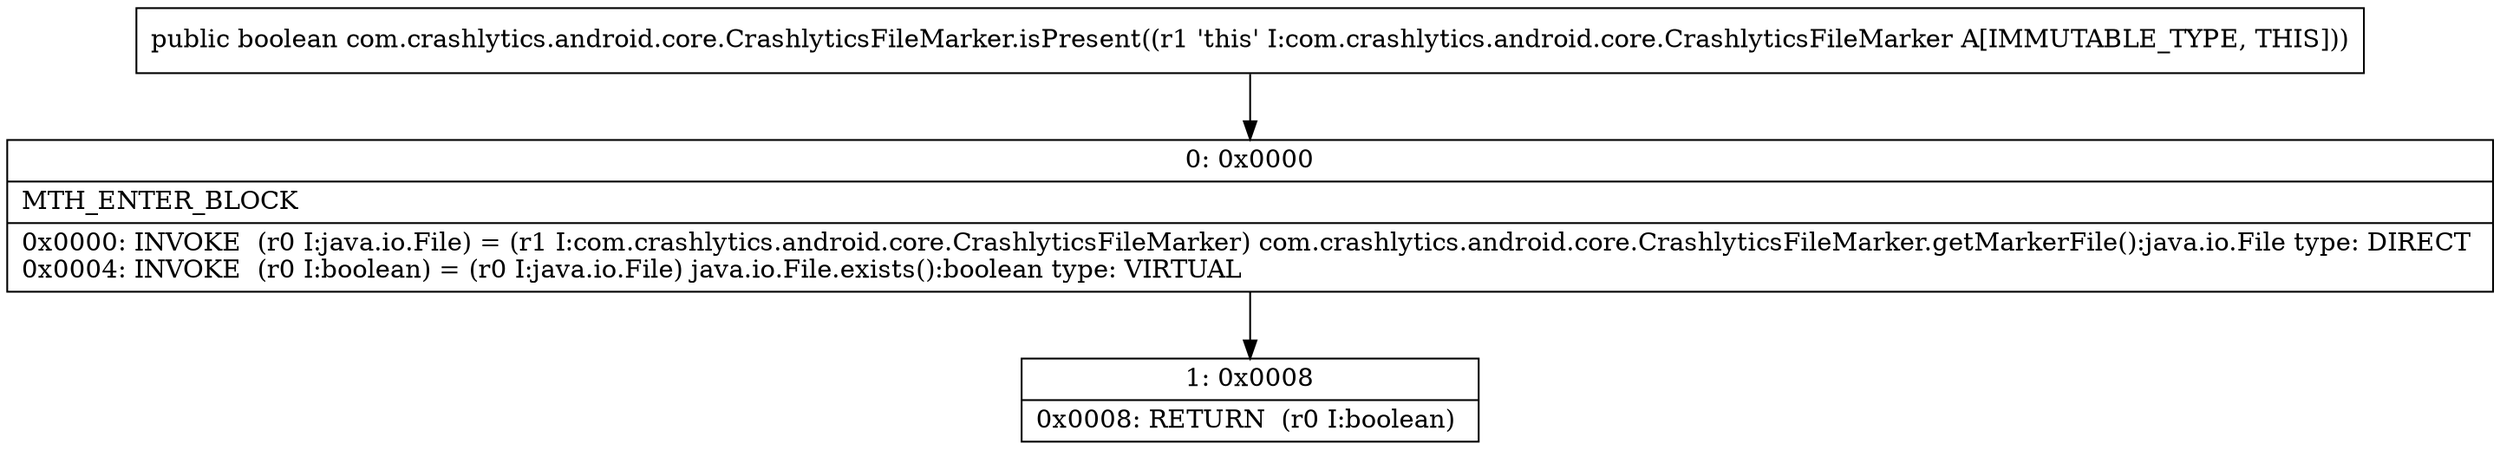 digraph "CFG forcom.crashlytics.android.core.CrashlyticsFileMarker.isPresent()Z" {
Node_0 [shape=record,label="{0\:\ 0x0000|MTH_ENTER_BLOCK\l|0x0000: INVOKE  (r0 I:java.io.File) = (r1 I:com.crashlytics.android.core.CrashlyticsFileMarker) com.crashlytics.android.core.CrashlyticsFileMarker.getMarkerFile():java.io.File type: DIRECT \l0x0004: INVOKE  (r0 I:boolean) = (r0 I:java.io.File) java.io.File.exists():boolean type: VIRTUAL \l}"];
Node_1 [shape=record,label="{1\:\ 0x0008|0x0008: RETURN  (r0 I:boolean) \l}"];
MethodNode[shape=record,label="{public boolean com.crashlytics.android.core.CrashlyticsFileMarker.isPresent((r1 'this' I:com.crashlytics.android.core.CrashlyticsFileMarker A[IMMUTABLE_TYPE, THIS])) }"];
MethodNode -> Node_0;
Node_0 -> Node_1;
}

